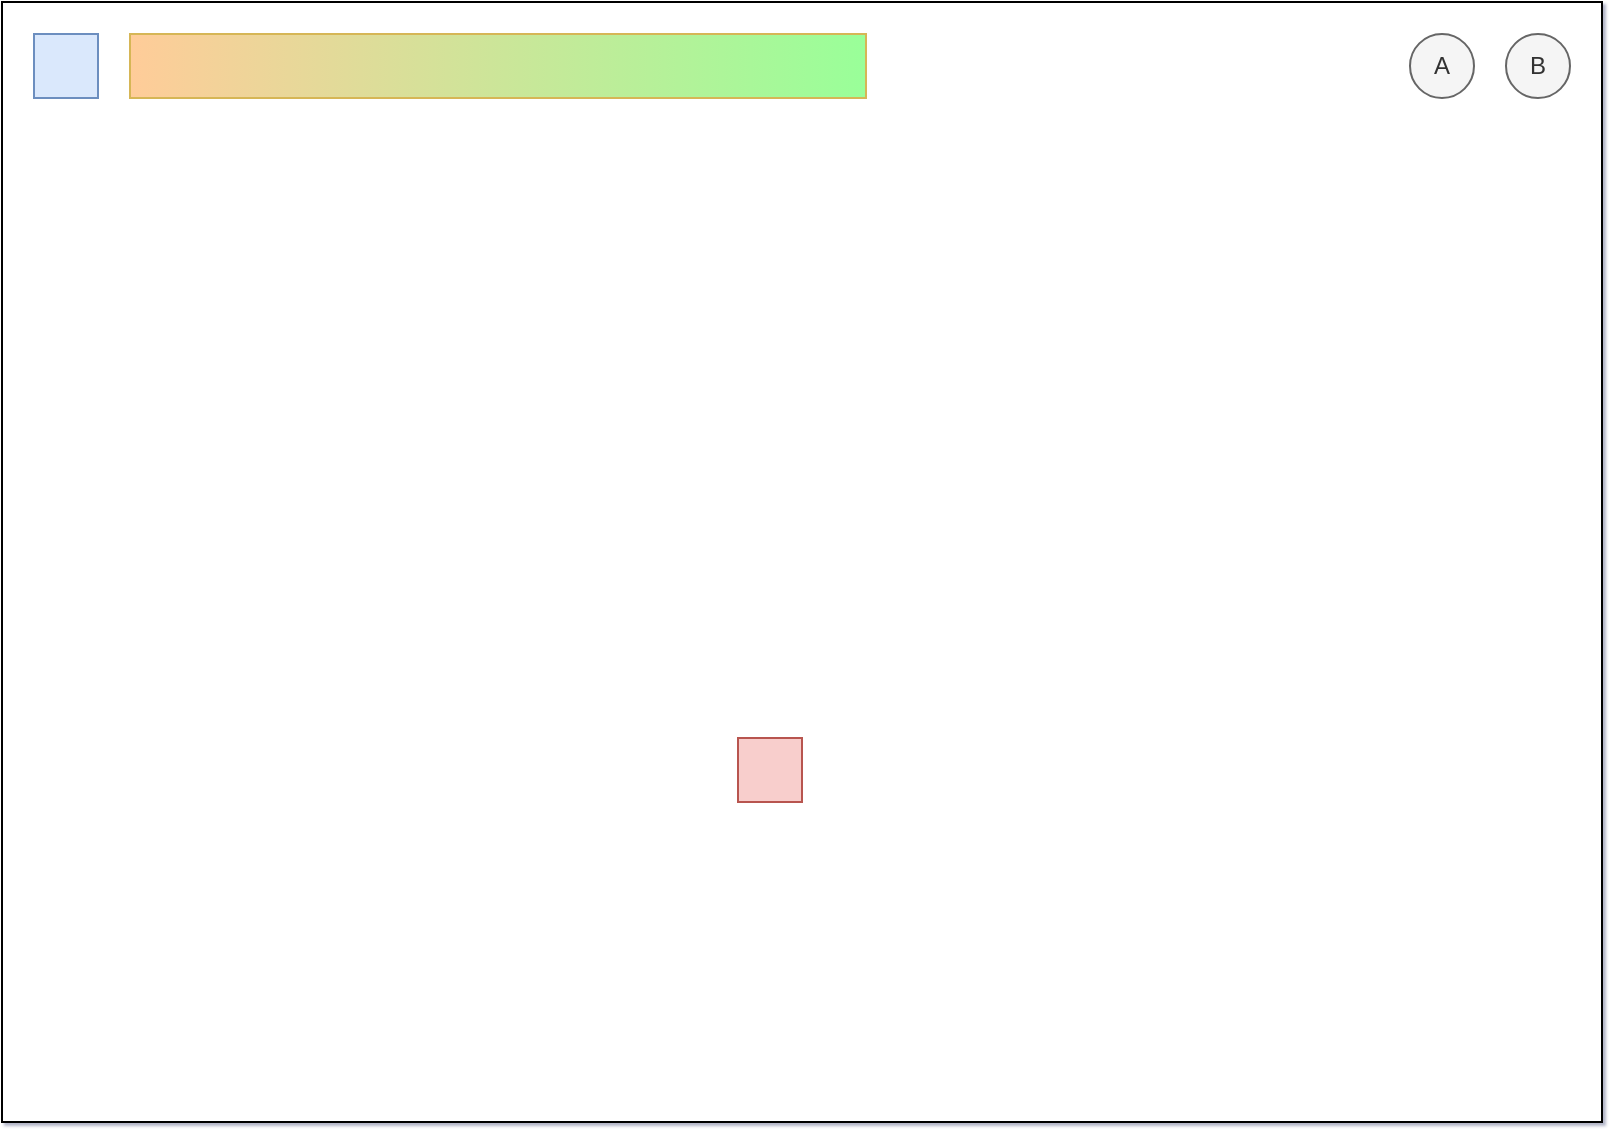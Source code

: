 <mxfile pages="1" version="11.2.4" type="github"><diagram id="WAcQ2a9WcAV4oD6iO6wI" name="Page-1"><mxGraphModel dx="868" dy="430" grid="1" gridSize="16" guides="1" tooltips="1" connect="1" arrows="1" fold="1" page="1" pageScale="1" pageWidth="827" pageHeight="1169" math="0" shadow="1"><root><mxCell id="0"/><mxCell id="1" parent="0"/><mxCell id="UnvqPicQJXhgalhxUT-C-3" value="" style="rounded=0;whiteSpace=wrap;html=1;shadow=0;" vertex="1" parent="1"><mxGeometry x="16" y="16" width="800" height="560" as="geometry"/></mxCell><mxCell id="UnvqPicQJXhgalhxUT-C-1" value="" style="rounded=0;whiteSpace=wrap;html=1;shadow=0;fillColor=#f8cecc;strokeColor=#b85450;" vertex="1" parent="1"><mxGeometry x="384" y="384" width="32" height="32" as="geometry"/></mxCell><mxCell id="UnvqPicQJXhgalhxUT-C-2" value="" style="rounded=0;whiteSpace=wrap;html=1;shadow=0;fillColor=#FFCC99;strokeColor=#d6b656;gradientColor=#99FF99;gradientDirection=east;" vertex="1" parent="1"><mxGeometry x="80" y="32" width="368" height="32" as="geometry"/></mxCell><mxCell id="UnvqPicQJXhgalhxUT-C-4" value="" style="rounded=0;whiteSpace=wrap;html=1;shadow=0;fillColor=#dae8fc;strokeColor=#6c8ebf;" vertex="1" parent="1"><mxGeometry x="32" y="32" width="32" height="32" as="geometry"/></mxCell><mxCell id="UnvqPicQJXhgalhxUT-C-5" value="B" style="ellipse;whiteSpace=wrap;html=1;shadow=0;fillColor=#f5f5f5;strokeColor=#666666;fontColor=#333333;" vertex="1" parent="1"><mxGeometry x="768" y="32" width="32" height="32" as="geometry"/></mxCell><mxCell id="UnvqPicQJXhgalhxUT-C-6" value="&lt;div&gt;A&lt;/div&gt;" style="ellipse;whiteSpace=wrap;html=1;shadow=0;fillColor=#f5f5f5;strokeColor=#666666;fontColor=#333333;" vertex="1" parent="1"><mxGeometry x="720" y="32" width="32" height="32" as="geometry"/></mxCell></root></mxGraphModel></diagram></mxfile>